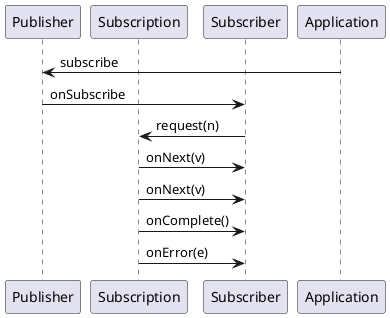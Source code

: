 @startuml
participant Publisher
participant Subscription
participant Subscriber
participant Application


Application -> Publisher : subscribe
Publisher -> Subscriber : onSubscribe
Subscriber -> Subscription : request(n)
Subscription -> Subscriber : onNext(v)
Subscription -> Subscriber : onNext(v)
Subscription -> Subscriber : onComplete()
Subscription -> Subscriber : onError(e)
@enduml
